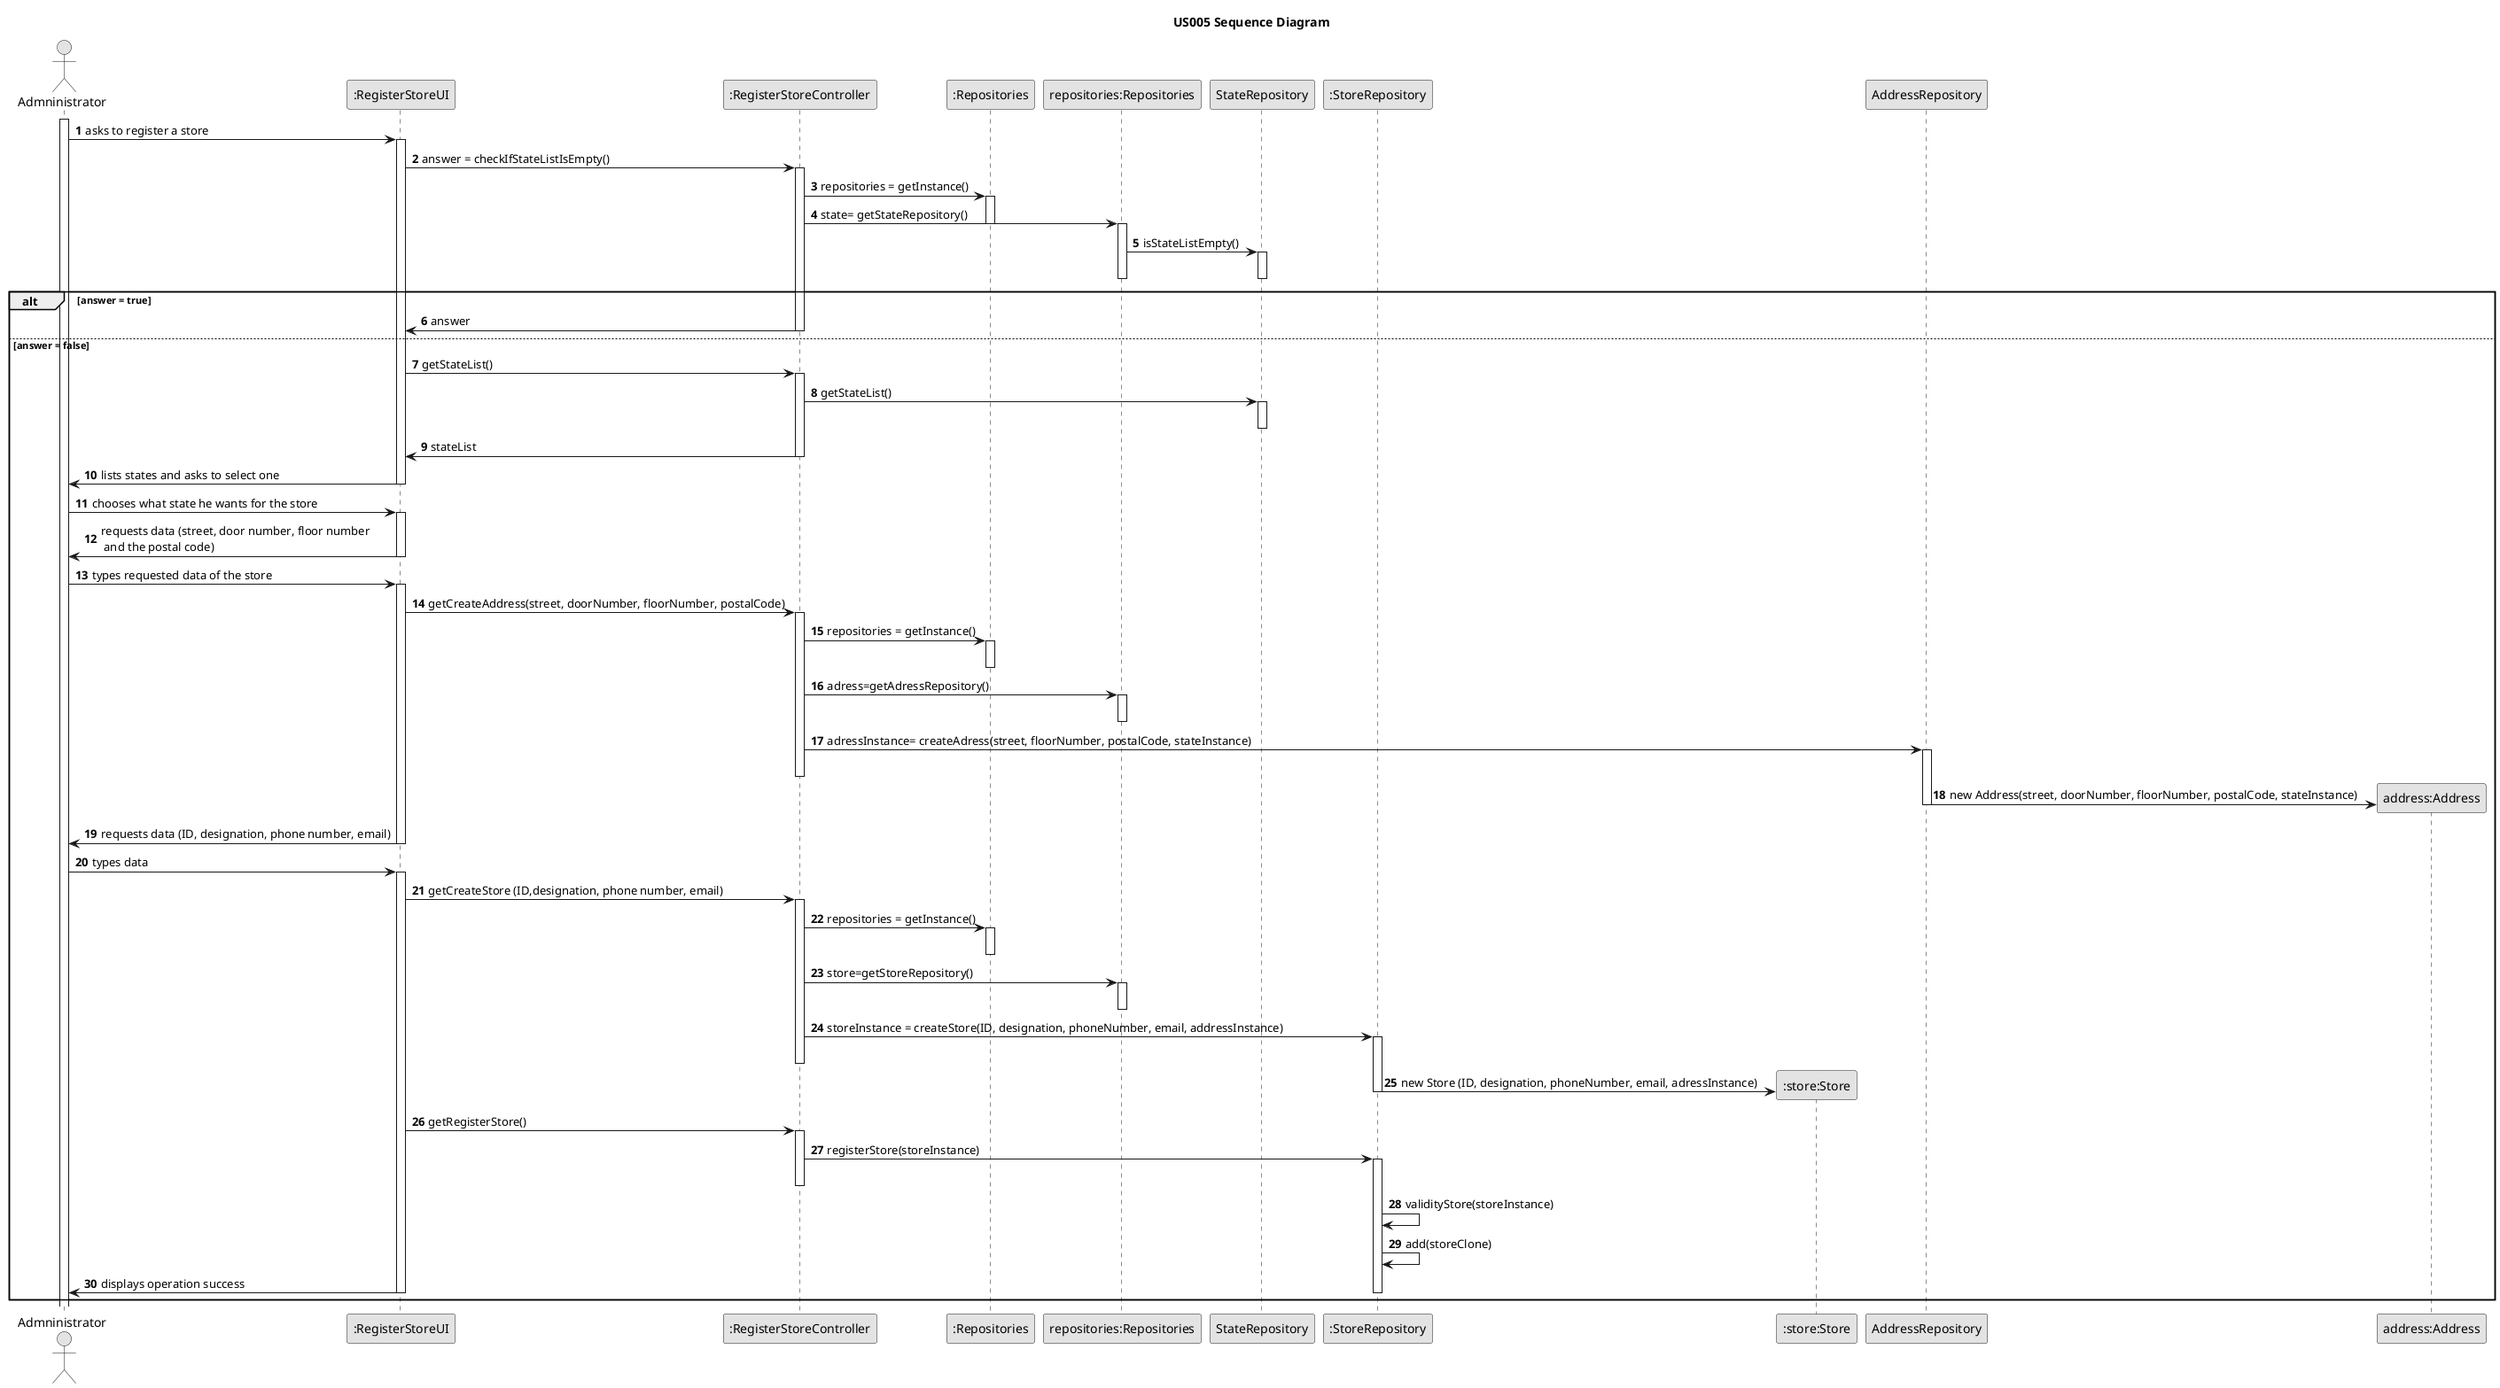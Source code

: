 @startuml
skinparam monochrome true
skinparam packageStyle rectangle
skinparam shadowing false
autonumber
title US005 Sequence Diagram
actor "Admninistrator" as ADM

participant ":RegisterStoreUI" as UI
participant ":RegisterStoreController" as CTRL
participant ":Repositories" as REP
participant "repositories:Repositories" as rep
participant "StateRepository" as STATEREP
participant ":StoreRepository" as STOREREP
participant ":store:Store" as STORE
participant "AddressRepository" as ADRESSREP
participant "address:Address" as ADRESS

activate ADM

ADM-> UI  : asks to register a store
activate UI
UI -> CTRL : answer = checkIfStateListIsEmpty()

activate CTRL
CTRL -> REP: repositories = getInstance()
activate REP
CTRL-> rep : state= getStateRepository()
deactivate REP
activate rep
rep -> STATEREP : isStateListEmpty()
activate STATEREP
deactivate STATEREP
deactivate rep
alt answer = true
CTRL -> UI : answer
deactivate CTRL

else answer = false
UI-> CTRL: getStateList()
activate CTRL
CTRL-> STATEREP: getStateList()
activate STATEREP
deactivate STATEREP

CTRL -> UI :stateList
deactivate CTRL

UI -> ADM : lists states and asks to select one
deactivate UI

ADM-> UI : chooses what state he wants for the store
activate UI

UI-> ADM : requests data (street, door number, floor number \n and the postal code)
deactivate UI

ADM-> UI: types requested data of the store
activate UI

UI-> CTRL: getCreateAddress(street, doorNumber, floorNumber, postalCode)
activate CTRL

CTRL->REP :repositories = getInstance()
activate REP
deactivate REP
CTRL-> rep : adress=getAdressRepository()
activate rep
deactivate rep
CTRL-> ADRESSREP : adressInstance= createAdress(street, floorNumber, postalCode, stateInstance)
activate ADRESSREP
deactivate CTRL
ADRESSREP-> ADRESS** : new Address(street, doorNumber, floorNumber, postalCode, stateInstance)
deactivate ADRESSREP
UI-> ADM: requests data (ID, designation, phone number, email)
deactivate ADRESSREP
deactivate UI
ADM->UI: types data
activate UI
UI -> CTRL : getCreateStore (ID,designation, phone number, email)
activate CTRL
CTRL->REP: repositories = getInstance()
activate REP
deactivate REP
CTRL-> rep : store=getStoreRepository()
activate rep
deactivate rep
CTRL-> STOREREP: storeInstance = createStore(ID, designation, phoneNumber, email, addressInstance)
activate STOREREP
deactivate CTRL
STOREREP->STORE**:new Store (ID, designation, phoneNumber, email, adressInstance)
deactivate STOREREP
deactivate rep
UI->CTRL : getRegisterStore()
activate CTRL
CTRL-> STOREREP : registerStore(storeInstance)
activate STOREREP
deactivate CTRL
STOREREP->STOREREP:validityStore(storeInstance)
STOREREP->STOREREP:add(storeClone)
UI->ADM: displays operation success
deactivate STOREREP
deactivate ADRESSREP
deactivate UI
end alt
@enduml
